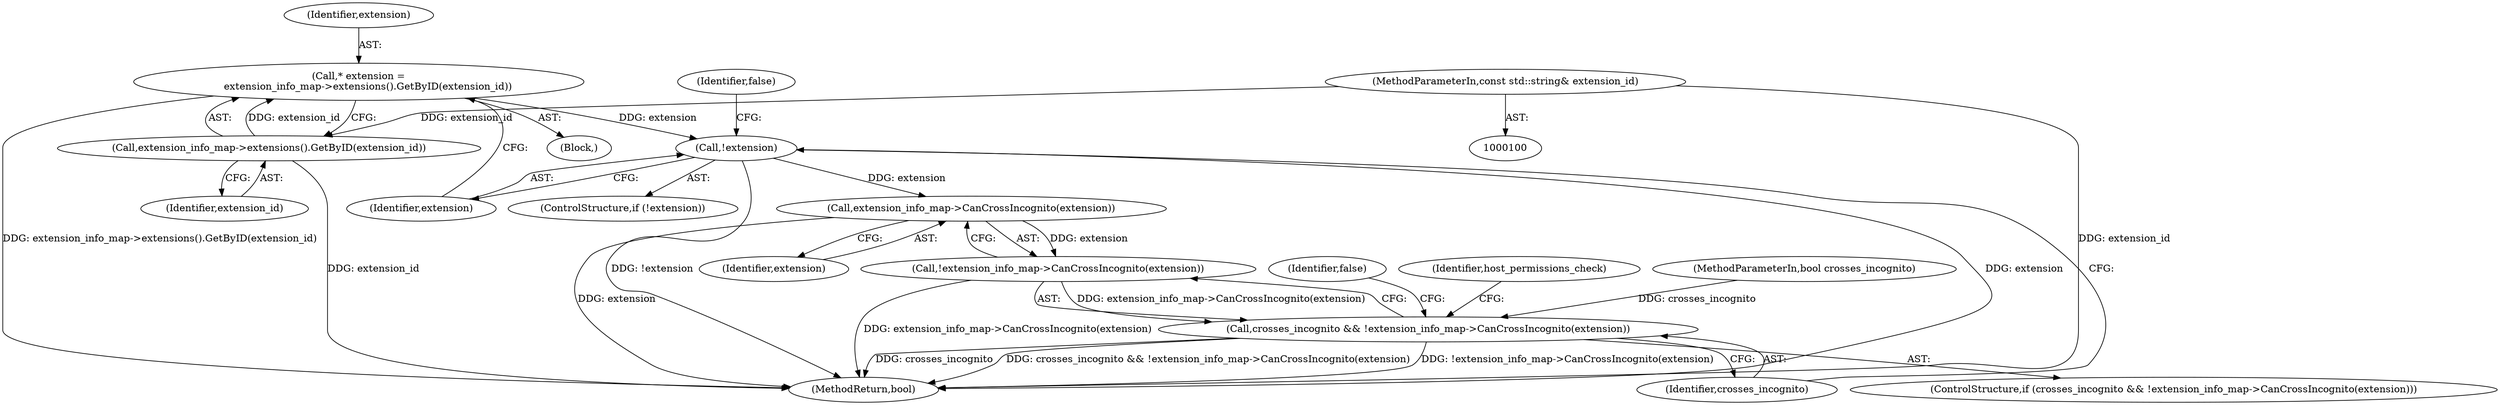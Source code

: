 digraph "0_Chrome_5c437bcc7a51edbef45242c5173cf7871fde2866@pointer" {
"1000113" [label="(Call,* extension =\n      extension_info_map->extensions().GetByID(extension_id))"];
"1000115" [label="(Call,extension_info_map->extensions().GetByID(extension_id))"];
"1000102" [label="(MethodParameterIn,const std::string& extension_id)"];
"1000118" [label="(Call,!extension)"];
"1000126" [label="(Call,extension_info_map->CanCrossIncognito(extension))"];
"1000125" [label="(Call,!extension_info_map->CanCrossIncognito(extension))"];
"1000123" [label="(Call,crosses_incognito && !extension_info_map->CanCrossIncognito(extension))"];
"1000116" [label="(Identifier,extension_id)"];
"1000124" [label="(Identifier,crosses_incognito)"];
"1000114" [label="(Identifier,extension)"];
"1000118" [label="(Call,!extension)"];
"1000123" [label="(Call,crosses_incognito && !extension_info_map->CanCrossIncognito(extension))"];
"1000125" [label="(Call,!extension_info_map->CanCrossIncognito(extension))"];
"1000115" [label="(Call,extension_info_map->extensions().GetByID(extension_id))"];
"1000119" [label="(Identifier,extension)"];
"1000129" [label="(Identifier,false)"];
"1000127" [label="(Identifier,extension)"];
"1000126" [label="(Call,extension_info_map->CanCrossIncognito(extension))"];
"1000117" [label="(ControlStructure,if (!extension))"];
"1000106" [label="(Block,)"];
"1000121" [label="(Identifier,false)"];
"1000102" [label="(MethodParameterIn,const std::string& extension_id)"];
"1000113" [label="(Call,* extension =\n      extension_info_map->extensions().GetByID(extension_id))"];
"1000122" [label="(ControlStructure,if (crosses_incognito && !extension_info_map->CanCrossIncognito(extension)))"];
"1000160" [label="(MethodReturn,bool)"];
"1000131" [label="(Identifier,host_permissions_check)"];
"1000104" [label="(MethodParameterIn,bool crosses_incognito)"];
"1000113" -> "1000106"  [label="AST: "];
"1000113" -> "1000115"  [label="CFG: "];
"1000114" -> "1000113"  [label="AST: "];
"1000115" -> "1000113"  [label="AST: "];
"1000119" -> "1000113"  [label="CFG: "];
"1000113" -> "1000160"  [label="DDG: extension_info_map->extensions().GetByID(extension_id)"];
"1000115" -> "1000113"  [label="DDG: extension_id"];
"1000113" -> "1000118"  [label="DDG: extension"];
"1000115" -> "1000116"  [label="CFG: "];
"1000116" -> "1000115"  [label="AST: "];
"1000115" -> "1000160"  [label="DDG: extension_id"];
"1000102" -> "1000115"  [label="DDG: extension_id"];
"1000102" -> "1000100"  [label="AST: "];
"1000102" -> "1000160"  [label="DDG: extension_id"];
"1000118" -> "1000117"  [label="AST: "];
"1000118" -> "1000119"  [label="CFG: "];
"1000119" -> "1000118"  [label="AST: "];
"1000121" -> "1000118"  [label="CFG: "];
"1000124" -> "1000118"  [label="CFG: "];
"1000118" -> "1000160"  [label="DDG: !extension"];
"1000118" -> "1000160"  [label="DDG: extension"];
"1000118" -> "1000126"  [label="DDG: extension"];
"1000126" -> "1000125"  [label="AST: "];
"1000126" -> "1000127"  [label="CFG: "];
"1000127" -> "1000126"  [label="AST: "];
"1000125" -> "1000126"  [label="CFG: "];
"1000126" -> "1000160"  [label="DDG: extension"];
"1000126" -> "1000125"  [label="DDG: extension"];
"1000125" -> "1000123"  [label="AST: "];
"1000123" -> "1000125"  [label="CFG: "];
"1000125" -> "1000160"  [label="DDG: extension_info_map->CanCrossIncognito(extension)"];
"1000125" -> "1000123"  [label="DDG: extension_info_map->CanCrossIncognito(extension)"];
"1000123" -> "1000122"  [label="AST: "];
"1000123" -> "1000124"  [label="CFG: "];
"1000124" -> "1000123"  [label="AST: "];
"1000129" -> "1000123"  [label="CFG: "];
"1000131" -> "1000123"  [label="CFG: "];
"1000123" -> "1000160"  [label="DDG: !extension_info_map->CanCrossIncognito(extension)"];
"1000123" -> "1000160"  [label="DDG: crosses_incognito"];
"1000123" -> "1000160"  [label="DDG: crosses_incognito && !extension_info_map->CanCrossIncognito(extension)"];
"1000104" -> "1000123"  [label="DDG: crosses_incognito"];
}
